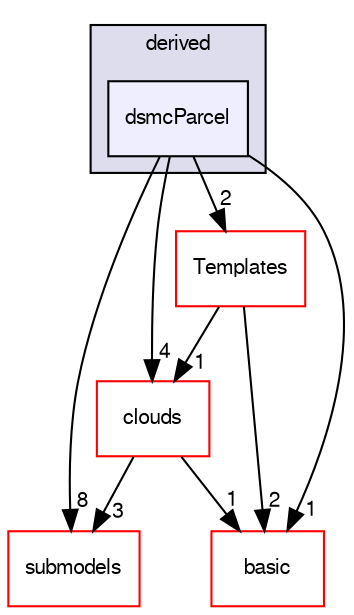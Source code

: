 digraph "src/lagrangian/dsmc/parcels/derived/dsmcParcel" {
  bgcolor=transparent;
  compound=true
  node [ fontsize="10", fontname="FreeSans"];
  edge [ labelfontsize="10", labelfontname="FreeSans"];
  subgraph clusterdir_39bcf938146d7bacb6666a49a07de6e7 {
    graph [ bgcolor="#ddddee", pencolor="black", label="derived" fontname="FreeSans", fontsize="10", URL="dir_39bcf938146d7bacb6666a49a07de6e7.html"]
  dir_0ccf7f5d4f2290eefcf67b5faf942e44 [shape=box, label="dsmcParcel", style="filled", fillcolor="#eeeeff", pencolor="black", URL="dir_0ccf7f5d4f2290eefcf67b5faf942e44.html"];
  }
  dir_458f6aebeeb838d83bef895f79509191 [shape=box label="submodels" color="red" URL="dir_458f6aebeeb838d83bef895f79509191.html"];
  dir_24c42876cbaf7077f5b66bbf6d00f573 [shape=box label="clouds" color="red" URL="dir_24c42876cbaf7077f5b66bbf6d00f573.html"];
  dir_fbe357f3cd7888f7f16db15b6331be45 [shape=box label="Templates" color="red" URL="dir_fbe357f3cd7888f7f16db15b6331be45.html"];
  dir_584e0ab0901b4327f36f4285cac7f2f8 [shape=box label="basic" color="red" URL="dir_584e0ab0901b4327f36f4285cac7f2f8.html"];
  dir_24c42876cbaf7077f5b66bbf6d00f573->dir_458f6aebeeb838d83bef895f79509191 [headlabel="3", labeldistance=1.5 headhref="dir_001229_001241.html"];
  dir_24c42876cbaf7077f5b66bbf6d00f573->dir_584e0ab0901b4327f36f4285cac7f2f8 [headlabel="1", labeldistance=1.5 headhref="dir_001229_001191.html"];
  dir_0ccf7f5d4f2290eefcf67b5faf942e44->dir_458f6aebeeb838d83bef895f79509191 [headlabel="8", labeldistance=1.5 headhref="dir_001238_001241.html"];
  dir_0ccf7f5d4f2290eefcf67b5faf942e44->dir_24c42876cbaf7077f5b66bbf6d00f573 [headlabel="4", labeldistance=1.5 headhref="dir_001238_001229.html"];
  dir_0ccf7f5d4f2290eefcf67b5faf942e44->dir_fbe357f3cd7888f7f16db15b6331be45 [headlabel="2", labeldistance=1.5 headhref="dir_001238_001239.html"];
  dir_0ccf7f5d4f2290eefcf67b5faf942e44->dir_584e0ab0901b4327f36f4285cac7f2f8 [headlabel="1", labeldistance=1.5 headhref="dir_001238_001191.html"];
  dir_fbe357f3cd7888f7f16db15b6331be45->dir_24c42876cbaf7077f5b66bbf6d00f573 [headlabel="1", labeldistance=1.5 headhref="dir_001239_001229.html"];
  dir_fbe357f3cd7888f7f16db15b6331be45->dir_584e0ab0901b4327f36f4285cac7f2f8 [headlabel="2", labeldistance=1.5 headhref="dir_001239_001191.html"];
}
